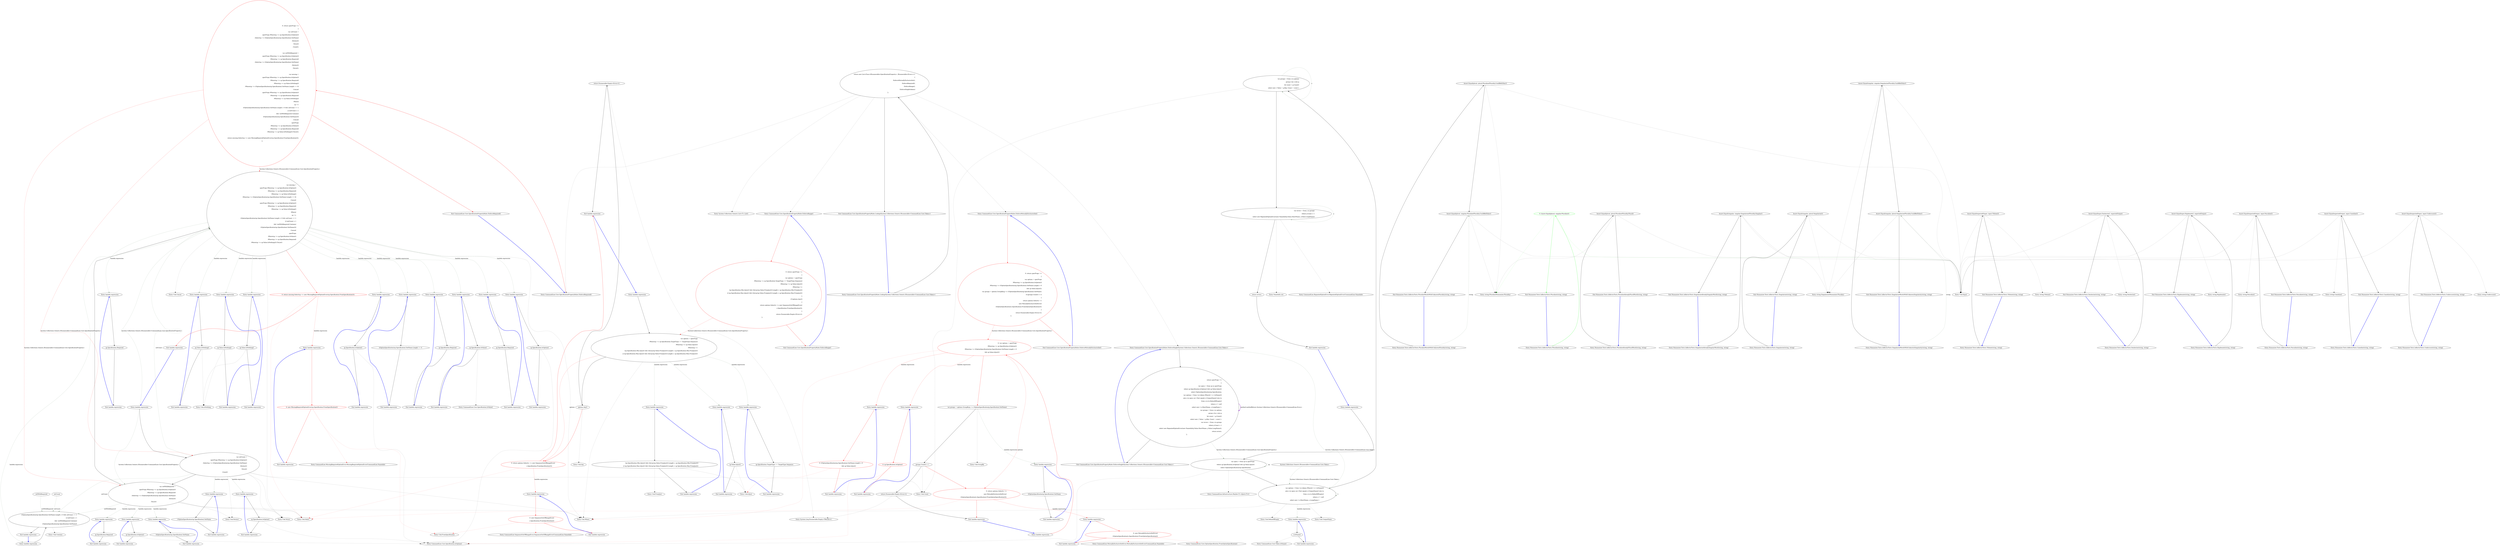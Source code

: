 digraph  {
n146 [label=setCount, span=""];
n147 [label=setWithRequired, span=""];
n148 [label="System.Collections.Generic.IEnumerable<CommandLine.Core.Token>", span=""];
n0 [cluster="CommandLine.Core.SpecificationPropertyRules.Lookup(System.Collections.Generic.IEnumerable<CommandLine.Core.Token>)", label="Entry CommandLine.Core.SpecificationPropertyRules.Lookup(System.Collections.Generic.IEnumerable<CommandLine.Core.Token>)", span="12-12"];
n1 [cluster="CommandLine.Core.SpecificationPropertyRules.Lookup(System.Collections.Generic.IEnumerable<CommandLine.Core.Token>)", label="return new List<Func<IEnumerable<SpecificationProperty>, IEnumerable<Error>>>\r\n                {\r\n                    EnforceMutuallyExclusiveSet(),\r\n                    EnforceRequired(),\r\n                    EnforceRange(),\r\n                    EnforceSingle(tokens)\r\n                };", span="15-21"];
n2 [cluster="CommandLine.Core.SpecificationPropertyRules.Lookup(System.Collections.Generic.IEnumerable<CommandLine.Core.Token>)", label="Exit CommandLine.Core.SpecificationPropertyRules.Lookup(System.Collections.Generic.IEnumerable<CommandLine.Core.Token>)", span="12-12"];
n3 [cluster="System.Collections.Generic.List<T>.List()", label="Entry System.Collections.Generic.List<T>.List()", span="0-0"];
n4 [cluster="CommandLine.Core.SpecificationPropertyRules.EnforceMutuallyExclusiveSet()", label="Entry CommandLine.Core.SpecificationPropertyRules.EnforceMutuallyExclusiveSet()", span="24-24"];
n5 [cluster="CommandLine.Core.SpecificationPropertyRules.EnforceRequired()", label="Entry CommandLine.Core.SpecificationPropertyRules.EnforceRequired()", span="43-43"];
n6 [cluster="CommandLine.Core.SpecificationPropertyRules.EnforceRange()", label="Entry CommandLine.Core.SpecificationPropertyRules.EnforceRange()", span="86-86"];
n7 [cluster="CommandLine.Core.SpecificationPropertyRules.EnforceSingle(System.Collections.Generic.IEnumerable<CommandLine.Core.Token>)", label="Entry CommandLine.Core.SpecificationPropertyRules.EnforceSingle(System.Collections.Generic.IEnumerable<CommandLine.Core.Token>)", span="106-106"];
n8 [cluster="CommandLine.Core.SpecificationPropertyRules.EnforceMutuallyExclusiveSet()", color=red, community=0, label="0: return specProps =>\r\n                {\r\n                    var options = specProps\r\n                            .Where(sp => sp.Specification.IsOption())\r\n                            .Where(sp => ((OptionSpecification)sp.Specification).SetName.Length > 0\r\n                                   && sp.Value.IsJust());\r\n                    var groups = options.GroupBy(g => ((OptionSpecification)g.Specification).SetName);\r\n                    if (groups.Count() > 1)\r\n                    {\r\n                        return options.Select(s =>\r\n                            new MutuallyExclusiveSetError(\r\n                                ((OptionSpecification)s.Specification).FromOptionSpecification()));\r\n                    }\r\n                    return Enumerable.Empty<Error>();\r\n                };", span="26-40"];
n9 [cluster="CommandLine.Core.SpecificationPropertyRules.EnforceMutuallyExclusiveSet()", label="Exit CommandLine.Core.SpecificationPropertyRules.EnforceMutuallyExclusiveSet()", span="24-24"];
n11 [cluster="lambda expression", color=red, community=0, label="0: var options = specProps\r\n                            .Where(sp => sp.Specification.IsOption())\r\n                            .Where(sp => ((OptionSpecification)sp.Specification).SetName.Length > 0\r\n                                   && sp.Value.IsJust())", span="28-31"];
n10 [cluster="lambda expression", label="Entry lambda expression", span="26-40"];
n12 [cluster="lambda expression", label="var groups = options.GroupBy(g => ((OptionSpecification)g.Specification).SetName)", span="32-32"];
n17 [cluster="Unk.Where", label="Entry Unk.Where", span=""];
n22 [cluster="lambda expression", label="Entry lambda expression", span="29-29"];
n26 [cluster="lambda expression", label="Entry lambda expression", span="30-31"];
n14 [cluster="lambda expression", color=red, community=1, label="0: return options.Select(s =>\r\n                            new MutuallyExclusiveSetError(\r\n                                ((OptionSpecification)s.Specification).FromOptionSpecification()));", span="35-37"];
n13 [cluster="lambda expression", label="groups.Count() > 1", span="33-33"];
n18 [cluster="Unk.GroupBy", label="Entry Unk.GroupBy", span=""];
n30 [cluster="lambda expression", label="Entry lambda expression", span="32-32"];
n15 [cluster="lambda expression", label="return Enumerable.Empty<Error>();", span="39-39"];
n19 [cluster="Unk.Count", label="Entry Unk.Count", span=""];
n16 [cluster="lambda expression", label="Exit lambda expression", span="26-40"];
n21 [cluster="System.Linq.Enumerable.Empty<TResult>()", label="Entry System.Linq.Enumerable.Empty<TResult>()", span="0-0"];
n20 [cluster="Unk.Select", label="Entry Unk.Select", span=""];
n33 [cluster="lambda expression", label="Entry lambda expression", span="35-37"];
n23 [cluster="lambda expression", color=red, community=0, label="0: sp.Specification.IsOption()", span="29-29"];
n24 [cluster="lambda expression", label="Exit lambda expression", span="29-29"];
n25 [cluster="CommandLine.Core.Specification.IsOption()", label="Entry CommandLine.Core.Specification.IsOption()", span="10-10"];
n27 [cluster="lambda expression", color=red, community=0, label="0: ((OptionSpecification)sp.Specification).SetName.Length > 0\r\n                                   && sp.Value.IsJust()", span="30-31"];
n28 [cluster="lambda expression", label="Exit lambda expression", span="30-31"];
n29 [cluster="Unk.IsJust", label="Entry Unk.IsJust", span=""];
n31 [cluster="lambda expression", label="((OptionSpecification)g.Specification).SetName", span="32-32"];
n32 [cluster="lambda expression", label="Exit lambda expression", span="32-32"];
n34 [cluster="lambda expression", color=red, community=1, label="0: new MutuallyExclusiveSetError(\r\n                                ((OptionSpecification)s.Specification).FromOptionSpecification())", span="36-37"];
n35 [cluster="lambda expression", label="Exit lambda expression", span="35-37"];
n36 [cluster="CommandLine.MutuallyExclusiveSetError.MutuallyExclusiveSetError(CommandLine.NameInfo)", label="Entry CommandLine.MutuallyExclusiveSetError.MutuallyExclusiveSetError(CommandLine.NameInfo)", span="302-302"];
n37 [cluster="CommandLine.Core.OptionSpecification.FromOptionSpecification()", label="Entry CommandLine.Core.OptionSpecification.FromOptionSpecification()", span="15-15"];
n38 [cluster="CommandLine.Core.SpecificationPropertyRules.EnforceRequired()", color=red, community=0, label="0: return specProps =>\r\n            {\r\n                var setCount =\r\n                    specProps.Where(sp => sp.Specification.IsOption())\r\n                        .Select(sp => ((OptionSpecification)sp.Specification).SetName)\r\n                        .Distinct()\r\n                        .ToList()\r\n                        .Count();\r\n\r\n                var setWithRequired =\r\n                    specProps.Where(sp => sp.Specification.IsOption())\r\n                        .Where(sp => sp.Specification.Required)\r\n                        .Select(sp => ((OptionSpecification)sp.Specification).SetName)\r\n                        .Distinct()\r\n                        .ToList();\r\n\r\n                var missing =\r\n                    specProps.Where(sp => sp.Specification.IsOption())\r\n                        .Where(sp => sp.Specification.Required)\r\n                        .Where(sp => sp.Value.IsNothing())\r\n                        .Where(sp => ((OptionSpecification)sp.Specification).SetName.Length == 0)\r\n                        .Concat(\r\n                            specProps.Where(sp => sp.Specification.IsOption())\r\n                                .Where(sp => sp.Specification.Required)\r\n                                .Where(sp => sp.Value.IsNothing())\r\n                                .Where(\r\n                                    sp =>\r\n                                        ((OptionSpecification)sp.Specification).SetName.Length > 0 && setCount == 1\r\n                                        || (setCount > 1\r\n                                            && !setWithRequired.Contains(\r\n                                                ((OptionSpecification)sp.Specification).SetName))))\r\n                        .Concat(\r\n                            specProps\r\n                                .Where(sp => sp.Specification.IsValue())\r\n                                .Where(sp => sp.Specification.Required)\r\n                                .Where(sp => sp.Value.IsNothing())).ToList();\r\n\r\n                return missing.Select(sp => new MissingRequiredOptionError(sp.Specification.FromSpecification()));\r\n            };", span="45-83"];
n39 [cluster="CommandLine.Core.SpecificationPropertyRules.EnforceRequired()", label="Exit CommandLine.Core.SpecificationPropertyRules.EnforceRequired()", span="43-43"];
n41 [cluster="lambda expression", label="var setCount =\r\n                    specProps.Where(sp => sp.Specification.IsOption())\r\n                        .Select(sp => ((OptionSpecification)sp.Specification).SetName)\r\n                        .Distinct()\r\n                        .ToList()\r\n                        .Count()", span="47-52"];
n42 [cluster="lambda expression", label="var setWithRequired =\r\n                    specProps.Where(sp => sp.Specification.IsOption())\r\n                        .Where(sp => sp.Specification.Required)\r\n                        .Select(sp => ((OptionSpecification)sp.Specification).SetName)\r\n                        .Distinct()\r\n                        .ToList()", span="54-59"];
n43 [cluster="lambda expression", label="var missing =\r\n                    specProps.Where(sp => sp.Specification.IsOption())\r\n                        .Where(sp => sp.Specification.Required)\r\n                        .Where(sp => sp.Value.IsNothing())\r\n                        .Where(sp => ((OptionSpecification)sp.Specification).SetName.Length == 0)\r\n                        .Concat(\r\n                            specProps.Where(sp => sp.Specification.IsOption())\r\n                                .Where(sp => sp.Specification.Required)\r\n                                .Where(sp => sp.Value.IsNothing())\r\n                                .Where(\r\n                                    sp =>\r\n                                        ((OptionSpecification)sp.Specification).SetName.Length > 0 && setCount == 1\r\n                                        || (setCount > 1\r\n                                            && !setWithRequired.Contains(\r\n                                                ((OptionSpecification)sp.Specification).SetName))))\r\n                        .Concat(\r\n                            specProps\r\n                                .Where(sp => sp.Specification.IsValue())\r\n                                .Where(sp => sp.Specification.Required)\r\n                                .Where(sp => sp.Value.IsNothing())).ToList()", span="61-80"];
n40 [cluster="lambda expression", label="Entry lambda expression", span="45-83"];
n46 [cluster="Unk.Distinct", label="Entry Unk.Distinct", span=""];
n47 [cluster="Unk.ToList", label="Entry Unk.ToList", span=""];
n49 [cluster="lambda expression", label="Entry lambda expression", span="48-48"];
n52 [cluster="lambda expression", label="Entry lambda expression", span="49-49"];
n87 [cluster="lambda expression", label="((OptionSpecification)sp.Specification).SetName.Length > 0 && setCount == 1\r\n                                        || (setCount > 1\r\n                                            && !setWithRequired.Contains(\r\n                                                ((OptionSpecification)sp.Specification).SetName))", span="72-75"];
n55 [cluster="lambda expression", label="Entry lambda expression", span="55-55"];
n58 [cluster="lambda expression", label="Entry lambda expression", span="56-56"];
n61 [cluster="lambda expression", label="Entry lambda expression", span="57-57"];
n44 [cluster="lambda expression", color=red, community=0, label="0: return missing.Select(sp => new MissingRequiredOptionError(sp.Specification.FromSpecification()));", span="82-82"];
n48 [cluster="Unk.Concat", label="Entry Unk.Concat", span=""];
n64 [cluster="lambda expression", label="Entry lambda expression", span="62-62"];
n67 [cluster="lambda expression", label="Entry lambda expression", span="63-63"];
n70 [cluster="lambda expression", label="Entry lambda expression", span="64-64"];
n74 [cluster="lambda expression", label="Entry lambda expression", span="65-65"];
n77 [cluster="lambda expression", label="Entry lambda expression", span="67-67"];
n80 [cluster="lambda expression", label="Entry lambda expression", span="68-68"];
n83 [cluster="lambda expression", label="Entry lambda expression", span="69-69"];
n86 [cluster="lambda expression", label="Entry lambda expression", span="71-75"];
n90 [cluster="lambda expression", label="Entry lambda expression", span="78-78"];
n94 [cluster="lambda expression", label="Entry lambda expression", span="79-79"];
n97 [cluster="lambda expression", label="Entry lambda expression", span="80-80"];
n45 [cluster="lambda expression", label="Exit lambda expression", span="45-83"];
n100 [cluster="lambda expression", label="Entry lambda expression", span="82-82"];
n50 [cluster="lambda expression", label="sp.Specification.IsOption()", span="48-48"];
n51 [cluster="lambda expression", label="Exit lambda expression", span="48-48"];
n53 [cluster="lambda expression", label="((OptionSpecification)sp.Specification).SetName", span="49-49"];
n54 [cluster="lambda expression", label="Exit lambda expression", span="49-49"];
n56 [cluster="lambda expression", label="sp.Specification.IsOption()", span="55-55"];
n57 [cluster="lambda expression", label="Exit lambda expression", span="55-55"];
n59 [cluster="lambda expression", label="sp.Specification.Required", span="56-56"];
n60 [cluster="lambda expression", label="Exit lambda expression", span="56-56"];
n62 [cluster="lambda expression", label="((OptionSpecification)sp.Specification).SetName", span="57-57"];
n63 [cluster="lambda expression", label="Exit lambda expression", span="57-57"];
n65 [cluster="lambda expression", label="sp.Specification.IsOption()", span="62-62"];
n66 [cluster="lambda expression", label="Exit lambda expression", span="62-62"];
n68 [cluster="lambda expression", label="sp.Specification.Required", span="63-63"];
n69 [cluster="lambda expression", label="Exit lambda expression", span="63-63"];
n71 [cluster="lambda expression", label="sp.Value.IsNothing()", span="64-64"];
n72 [cluster="lambda expression", label="Exit lambda expression", span="64-64"];
n73 [cluster="Unk.IsNothing", label="Entry Unk.IsNothing", span=""];
n75 [cluster="lambda expression", label="((OptionSpecification)sp.Specification).SetName.Length == 0", span="65-65"];
n76 [cluster="lambda expression", label="Exit lambda expression", span="65-65"];
n78 [cluster="lambda expression", label="sp.Specification.IsOption()", span="67-67"];
n79 [cluster="lambda expression", label="Exit lambda expression", span="67-67"];
n81 [cluster="lambda expression", label="sp.Specification.Required", span="68-68"];
n82 [cluster="lambda expression", label="Exit lambda expression", span="68-68"];
n84 [cluster="lambda expression", label="sp.Value.IsNothing()", span="69-69"];
n85 [cluster="lambda expression", label="Exit lambda expression", span="69-69"];
n88 [cluster="lambda expression", label="Exit lambda expression", span="71-75"];
n89 [cluster="Unk.Contains", label="Entry Unk.Contains", span=""];
n91 [cluster="lambda expression", label="sp.Specification.IsValue()", span="78-78"];
n92 [cluster="lambda expression", label="Exit lambda expression", span="78-78"];
n93 [cluster="CommandLine.Core.Specification.IsValue()", label="Entry CommandLine.Core.Specification.IsValue()", span="15-15"];
n95 [cluster="lambda expression", label="sp.Specification.Required", span="79-79"];
n96 [cluster="lambda expression", label="Exit lambda expression", span="79-79"];
n98 [cluster="lambda expression", label="sp.Value.IsNothing()", span="80-80"];
n99 [cluster="lambda expression", label="Exit lambda expression", span="80-80"];
n101 [cluster="lambda expression", color=red, community=0, label="0: new MissingRequiredOptionError(sp.Specification.FromSpecification())", span="82-82"];
n102 [cluster="lambda expression", label="Exit lambda expression", span="82-82"];
n103 [cluster="CommandLine.MissingRequiredOptionError.MissingRequiredOptionError(CommandLine.NameInfo)", label="Entry CommandLine.MissingRequiredOptionError.MissingRequiredOptionError(CommandLine.NameInfo)", span="291-291"];
n104 [cluster="Unk.FromSpecification", label="Entry Unk.FromSpecification", span=""];
n105 [cluster="CommandLine.Core.SpecificationPropertyRules.EnforceRange()", color=red, community=0, label="0: return specProps =>\r\n                {\r\n                    var options = specProps\r\n                        .Where(sp => sp.Specification.TargetType == TargetType.Sequence)\r\n                        .Where(sp => sp.Value.IsJust())\r\n                        .Where(sp =>\r\n                            (sp.Specification.Min.IsJust() && ((Array)sp.Value.FromJust()).Length < sp.Specification.Min.FromJust())\r\n                            || (sp.Specification.Max.IsJust() && ((Array)sp.Value.FromJust()).Length > sp.Specification.Max.FromJust())\r\n                        );\r\n                    if (options.Any())\r\n                    {\r\n                        return options.Select(s => new SequenceOutOfRangeError(\r\n                            s.Specification.FromSpecification()));\r\n                    }\r\n                    return Enumerable.Empty<Error>();\r\n                };", span="88-103"];
n106 [cluster="CommandLine.Core.SpecificationPropertyRules.EnforceRange()", label="Exit CommandLine.Core.SpecificationPropertyRules.EnforceRange()", span="86-86"];
n108 [cluster="lambda expression", label="var options = specProps\r\n                        .Where(sp => sp.Specification.TargetType == TargetType.Sequence)\r\n                        .Where(sp => sp.Value.IsJust())\r\n                        .Where(sp =>\r\n                            (sp.Specification.Min.IsJust() && ((Array)sp.Value.FromJust()).Length < sp.Specification.Min.FromJust())\r\n                            || (sp.Specification.Max.IsJust() && ((Array)sp.Value.FromJust()).Length > sp.Specification.Max.FromJust())\r\n                        )", span="90-96"];
n107 [cluster="lambda expression", label="Entry lambda expression", span="88-103"];
n109 [cluster="lambda expression", label="options.Any()", span="97-97"];
n114 [cluster="lambda expression", label="Entry lambda expression", span="91-91"];
n117 [cluster="lambda expression", label="Entry lambda expression", span="92-92"];
n120 [cluster="lambda expression", label="Entry lambda expression", span="93-95"];
n110 [cluster="lambda expression", color=red, community=2, label="0: return options.Select(s => new SequenceOutOfRangeError(\r\n                            s.Specification.FromSpecification()));", span="99-100"];
n111 [cluster="lambda expression", label="return Enumerable.Empty<Error>();", span="102-102"];
n113 [cluster="Unk.Any", label="Entry Unk.Any", span=""];
n112 [cluster="lambda expression", label="Exit lambda expression", span="88-103"];
n124 [cluster="lambda expression", label="Entry lambda expression", span="99-100"];
n115 [cluster="lambda expression", label="sp.Specification.TargetType == TargetType.Sequence", span="91-91"];
n116 [cluster="lambda expression", label="Exit lambda expression", span="91-91"];
n118 [cluster="lambda expression", label="sp.Value.IsJust()", span="92-92"];
n119 [cluster="lambda expression", label="Exit lambda expression", span="92-92"];
n121 [cluster="lambda expression", label="(sp.Specification.Min.IsJust() && ((Array)sp.Value.FromJust()).Length < sp.Specification.Min.FromJust())\r\n                            || (sp.Specification.Max.IsJust() && ((Array)sp.Value.FromJust()).Length > sp.Specification.Max.FromJust())", span="94-95"];
n122 [cluster="lambda expression", label="Exit lambda expression", span="93-95"];
n123 [cluster="Unk.FromJust", label="Entry Unk.FromJust", span=""];
n125 [cluster="lambda expression", color=red, community=2, label="0: new SequenceOutOfRangeError(\r\n                            s.Specification.FromSpecification())", span="99-100"];
n126 [cluster="lambda expression", label="Exit lambda expression", span="99-100"];
n127 [cluster="CommandLine.SequenceOutOfRangeError.SequenceOutOfRangeError(CommandLine.NameInfo)", label="Entry CommandLine.SequenceOutOfRangeError.SequenceOutOfRangeError(CommandLine.NameInfo)", span="324-324"];
n128 [cluster="CommandLine.Core.SpecificationPropertyRules.EnforceSingle(System.Collections.Generic.IEnumerable<CommandLine.Core.Token>)", label="return specProps =>\r\n                {\r\n                    var specs = from sp in specProps\r\n                                where sp.Specification.IsOption() && sp.Value.IsJust()\r\n                                select (OptionSpecification)sp.Specification;\r\n                    var options = from t in tokens.Where(t => t.IsName())\r\n                                  join o in specs on t.Text equals o.UniqueName() into to\r\n                                  from o in to.DefaultIfEmpty()\r\n                                  where o != null\r\n                                  select new { o.ShortName, o.LongName };\r\n                    var groups = from x in options\r\n                                 group x by x into g\r\n                                 let count = g.Count()\r\n                                 select new { Value = g.Key, Count = count };\r\n                    var errors = from y in groups\r\n                                 where y.Count > 1\r\n                                 select new RepeatedOptionError(new NameInfo(y.Value.ShortName, y.Value.LongName));\r\n                    return errors;\r\n                };", span="108-126"];
n132 [cluster="lambda expression", label="var options = from t in tokens.Where(t => t.IsName())\r\n                                  join o in specs on t.Text equals o.UniqueName() into to\r\n                                  from o in to.DefaultIfEmpty()\r\n                                  where o != null\r\n                                  select new { o.ShortName, o.LongName }", span="113-117"];
n129 [cluster="CommandLine.Core.SpecificationPropertyRules.EnforceSingle(System.Collections.Generic.IEnumerable<CommandLine.Core.Token>)", label="Exit CommandLine.Core.SpecificationPropertyRules.EnforceSingle(System.Collections.Generic.IEnumerable<CommandLine.Core.Token>)", span="106-106"];
n131 [cluster="lambda expression", label="var specs = from sp in specProps\r\n                                where sp.Specification.IsOption() && sp.Value.IsJust()\r\n                                select (OptionSpecification)sp.Specification", span="110-112"];
n130 [cluster="lambda expression", label="Entry lambda expression", span="108-126"];
n137 [cluster="CommandLine.Infrastructure.Maybe<T>.IsJust<T>()", label="Entry CommandLine.Infrastructure.Maybe<T>.IsJust<T>()", span="149-149"];
n133 [cluster="lambda expression", label="var groups = from x in options\r\n                                 group x by x into g\r\n                                 let count = g.Count()\r\n                                 select new { Value = g.Key, Count = count }", span="118-121"];
n138 [cluster="Unk.UniqueName", label="Entry Unk.UniqueName", span=""];
n139 [cluster="Unk.DefaultIfEmpty", label="Entry Unk.DefaultIfEmpty", span=""];
n142 [cluster="lambda expression", label="Entry lambda expression", span="113-113"];
n134 [cluster="lambda expression", label="var errors = from y in groups\r\n                                 where y.Count > 1\r\n                                 select new RepeatedOptionError(new NameInfo(y.Value.ShortName, y.Value.LongName))", span="122-124"];
n135 [cluster="lambda expression", label="return errors;", span="125-125"];
n140 [cluster="CommandLine.RepeatedOptionError.RepeatedOptionError(CommandLine.NameInfo)", label="Entry CommandLine.RepeatedOptionError.RepeatedOptionError(CommandLine.NameInfo)", span="335-335"];
n141 [cluster="NameInfo.cstr", label="Entry NameInfo.cstr", span=""];
n136 [cluster="lambda expression", label="Exit lambda expression", span="108-126"];
n143 [cluster="lambda expression", label="t.IsName()", span="113-113"];
n144 [cluster="lambda expression", label="Exit lambda expression", span="113-113"];
n145 [cluster="CommandLine.Core.Token.IsName()", label="Entry CommandLine.Core.Token.IsName()", span="68-68"];
d1 [cluster="Humanizer.Tests.InflectorTests.Pluralize(string, string)", color=green, community=0, label="0: Assert.Equal(plural, singular.Pluralize())", span="38-38"];
d0 [cluster="Humanizer.Tests.InflectorTests.Pluralize(string, string)", label="Entry Humanizer.Tests.InflectorTests.Pluralize(string, string)", span="36-36"];
d2 [cluster="Humanizer.Tests.InflectorTests.Pluralize(string, string)", label="Exit Humanizer.Tests.InflectorTests.Pluralize(string, string)", span="36-36"];
d3 [cluster="string.Pluralize(Humanizer.Plurality)", label="Entry string.Pluralize(Humanizer.Plurality)", span="170-170"];
d4 [cluster="Unk.Equal", label="Entry Unk.Equal", span=""];
d6 [cluster="Humanizer.Tests.InflectorTests.PluralizeAlreadyPluralWord(string, string)", label="Assert.Equal(plural, plural.Pluralize(Plurality.Plural))", span="45-45"];
d9 [cluster="Humanizer.Tests.InflectorTests.PluralizeWordsWithUnknownPlurality(string, string)", label="Assert.Equal(plural, plural.Pluralize(Plurality.CouldBeEither))", span="52-52"];
d10 [cluster="Humanizer.Tests.InflectorTests.PluralizeWordsWithUnknownPlurality(string, string)", label="Assert.Equal(plural, singular.Pluralize(Plurality.CouldBeEither))", span="53-53"];
d13 [cluster="Humanizer.Tests.InflectorTests.Singularize(string, string)", label="Assert.Equal(singular, plural.Singularize())", span="60-60"];
d17 [cluster="Humanizer.Tests.InflectorTests.SingularizeAlreadySingularWord(string, string)", label="Assert.Equal(singular, singular.Singularize(Plurality.Singular))", span="67-67"];
d20 [cluster="Humanizer.Tests.InflectorTests.SingularizeWordsWithUnknownSingularity(string, string)", label="Assert.Equal(singular, singular.Singularize(Plurality.CouldBeEither))", span="74-74"];
d21 [cluster="Humanizer.Tests.InflectorTests.SingularizeWordsWithUnknownSingularity(string, string)", label="Assert.Equal(singular, plural.Singularize(Plurality.CouldBeEither))", span="75-75"];
d24 [cluster="Humanizer.Tests.InflectorTests.Titleize(string, string)", label="Assert.Equal(expectedOuput, input.Titleize())", span="88-88"];
d28 [cluster="Humanizer.Tests.InflectorTests.Dasherize(string, string)", label="Assert.Equal(input.Dasherize(), expectedOutput)", span="98-98"];
d32 [cluster="Humanizer.Tests.InflectorTests.Hyphenate(string, string)", label="Assert.Equal(input.Hyphenate(), expectedOutput)", span="108-108"];
d36 [cluster="Humanizer.Tests.InflectorTests.Pascalize(string, string)", label="Assert.Equal(expectedOutput, input.Pascalize())", span="121-121"];
d40 [cluster="Humanizer.Tests.InflectorTests.Camelize(string, string)", label="Assert.Equal(expectedOutput, input.Camelize())", span="135-135"];
d44 [cluster="Humanizer.Tests.InflectorTests.Underscore(string, string)", label="Assert.Equal(expectedOuput, input.Underscore())", span="148-148"];
d5 [cluster="Humanizer.Tests.InflectorTests.PluralizeAlreadyPluralWord(string, string)", label="Entry Humanizer.Tests.InflectorTests.PluralizeAlreadyPluralWord(string, string)", span="43-43"];
d7 [cluster="Humanizer.Tests.InflectorTests.PluralizeAlreadyPluralWord(string, string)", label="Exit Humanizer.Tests.InflectorTests.PluralizeAlreadyPluralWord(string, string)", span="43-43"];
d8 [cluster="Humanizer.Tests.InflectorTests.PluralizeWordsWithUnknownPlurality(string, string)", label="Entry Humanizer.Tests.InflectorTests.PluralizeWordsWithUnknownPlurality(string, string)", span="50-50"];
d11 [cluster="Humanizer.Tests.InflectorTests.PluralizeWordsWithUnknownPlurality(string, string)", label="Exit Humanizer.Tests.InflectorTests.PluralizeWordsWithUnknownPlurality(string, string)", span="50-50"];
d12 [cluster="Humanizer.Tests.InflectorTests.Singularize(string, string)", label="Entry Humanizer.Tests.InflectorTests.Singularize(string, string)", span="58-58"];
d14 [cluster="Humanizer.Tests.InflectorTests.Singularize(string, string)", label="Exit Humanizer.Tests.InflectorTests.Singularize(string, string)", span="58-58"];
d15 [cluster="string.Singularize(Humanizer.Plurality)", label="Entry string.Singularize(Humanizer.Plurality)", span="194-194"];
d16 [cluster="Humanizer.Tests.InflectorTests.SingularizeAlreadySingularWord(string, string)", label="Entry Humanizer.Tests.InflectorTests.SingularizeAlreadySingularWord(string, string)", span="65-65"];
d18 [cluster="Humanizer.Tests.InflectorTests.SingularizeAlreadySingularWord(string, string)", label="Exit Humanizer.Tests.InflectorTests.SingularizeAlreadySingularWord(string, string)", span="65-65"];
d19 [cluster="Humanizer.Tests.InflectorTests.SingularizeWordsWithUnknownSingularity(string, string)", label="Entry Humanizer.Tests.InflectorTests.SingularizeWordsWithUnknownSingularity(string, string)", span="72-72"];
d22 [cluster="Humanizer.Tests.InflectorTests.SingularizeWordsWithUnknownSingularity(string, string)", label="Exit Humanizer.Tests.InflectorTests.SingularizeWordsWithUnknownSingularity(string, string)", span="72-72"];
d23 [cluster="Humanizer.Tests.InflectorTests.Titleize(string, string)", label="Entry Humanizer.Tests.InflectorTests.Titleize(string, string)", span="86-86"];
d25 [cluster="Humanizer.Tests.InflectorTests.Titleize(string, string)", label="Exit Humanizer.Tests.InflectorTests.Titleize(string, string)", span="86-86"];
d26 [cluster="string.Titleize()", label="Entry string.Titleize()", span="239-239"];
d27 [cluster="Humanizer.Tests.InflectorTests.Dasherize(string, string)", label="Entry Humanizer.Tests.InflectorTests.Dasherize(string, string)", span="96-96"];
d29 [cluster="Humanizer.Tests.InflectorTests.Dasherize(string, string)", label="Exit Humanizer.Tests.InflectorTests.Dasherize(string, string)", span="96-96"];
d30 [cluster="string.Dasherize()", label="Entry string.Dasherize()", span="282-282"];
d31 [cluster="Humanizer.Tests.InflectorTests.Hyphenate(string, string)", label="Entry Humanizer.Tests.InflectorTests.Hyphenate(string, string)", span="106-106"];
d33 [cluster="Humanizer.Tests.InflectorTests.Hyphenate(string, string)", label="Exit Humanizer.Tests.InflectorTests.Hyphenate(string, string)", span="106-106"];
d34 [cluster="string.Hyphenate()", label="Entry string.Hyphenate()", span="292-292"];
d35 [cluster="Humanizer.Tests.InflectorTests.Pascalize(string, string)", label="Entry Humanizer.Tests.InflectorTests.Pascalize(string, string)", span="119-119"];
d37 [cluster="Humanizer.Tests.InflectorTests.Pascalize(string, string)", label="Exit Humanizer.Tests.InflectorTests.Pascalize(string, string)", span="119-119"];
d38 [cluster="string.Pascalize()", label="Entry string.Pascalize()", span="249-249"];
d39 [cluster="Humanizer.Tests.InflectorTests.Camelize(string, string)", label="Entry Humanizer.Tests.InflectorTests.Camelize(string, string)", span="133-133"];
d41 [cluster="Humanizer.Tests.InflectorTests.Camelize(string, string)", label="Exit Humanizer.Tests.InflectorTests.Camelize(string, string)", span="133-133"];
d42 [cluster="string.Camelize()", label="Entry string.Camelize()", span="259-259"];
d43 [cluster="Humanizer.Tests.InflectorTests.Underscore(string, string)", label="Entry Humanizer.Tests.InflectorTests.Underscore(string, string)", span="146-146"];
d45 [cluster="Humanizer.Tests.InflectorTests.Underscore(string, string)", label="Exit Humanizer.Tests.InflectorTests.Underscore(string, string)", span="146-146"];
d46 [cluster="string.Underscore()", label="Entry string.Underscore()", span="270-270"];
n146 -> n87  [color=darkseagreen4, key=1, label=setCount, style=dashed];
n147 -> n87  [color=darkseagreen4, key=1, label=setWithRequired, style=dashed];
n148 -> n132  [color=darkseagreen4, key=1, label="System.Collections.Generic.IEnumerable<CommandLine.Core.Token>", style=dashed];
n0 -> n1  [key=0, style=solid];
n1 -> n2  [key=0, style=solid];
n1 -> n3  [key=2, style=dotted];
n1 -> n4  [key=2, style=dotted];
n1 -> n5  [key=2, style=dotted];
n1 -> n6  [key=2, style=dotted];
n1 -> n7  [key=2, style=dotted];
n2 -> n0  [color=blue, key=0, style=bold];
n4 -> n8  [color=red, key=0, style=solid];
n5 -> n38  [color=red, key=0, style=solid];
n6 -> n105  [color=red, key=0, style=solid];
n7 -> n128  [key=0, style=solid];
n7 -> n132  [color=darkseagreen4, key=1, label="System.Collections.Generic.IEnumerable<CommandLine.Core.Token>", style=dashed];
n8 -> n9  [color=red, key=0, style=solid];
n8 -> n11  [color=red, key=1, label="System.Collections.Generic.IEnumerable<CommandLine.Core.SpecificationProperty>", style=dashed];
n9 -> n4  [color=blue, key=0, style=bold];
n11 -> n12  [color=red, key=0, style=solid];
n11 -> n17  [color=red, key=2, style=dotted];
n11 -> n22  [color=red, key=1, label="lambda expression", style=dashed];
n11 -> n26  [color=red, key=1, label="lambda expression", style=dashed];
n11 -> n14  [color=red, key=1, label=options, style=dashed];
n10 -> n11  [color=red, key=0, style=solid];
n12 -> n13  [key=0, style=solid];
n12 -> n18  [key=2, style=dotted];
n12 -> n30  [color=darkseagreen4, key=1, label="lambda expression", style=dashed];
n22 -> n23  [color=red, key=0, style=solid];
n26 -> n27  [color=red, key=0, style=solid];
n14 -> n16  [color=red, key=0, style=solid];
n14 -> n20  [color=red, key=2, style=dotted];
n14 -> n33  [color=red, key=1, label="lambda expression", style=dashed];
n13 -> n14  [color=red, key=0, style=solid];
n13 -> n15  [key=0, style=solid];
n13 -> n19  [key=2, style=dotted];
n30 -> n31  [key=0, style=solid];
n15 -> n16  [key=0, style=solid];
n15 -> n21  [key=2, style=dotted];
n16 -> n10  [color=blue, key=0, style=bold];
n33 -> n34  [color=red, key=0, style=solid];
n23 -> n24  [color=red, key=0, style=solid];
n23 -> n25  [color=red, key=2, style=dotted];
n24 -> n22  [color=blue, key=0, style=bold];
n27 -> n28  [color=red, key=0, style=solid];
n27 -> n29  [color=red, key=2, style=dotted];
n28 -> n26  [color=blue, key=0, style=bold];
n31 -> n32  [key=0, style=solid];
n32 -> n30  [color=blue, key=0, style=bold];
n34 -> n35  [color=red, key=0, style=solid];
n34 -> n36  [color=red, key=2, style=dotted];
n34 -> n37  [color=red, key=2, style=dotted];
n35 -> n33  [color=blue, key=0, style=bold];
n38 -> n39  [color=red, key=0, style=solid];
n38 -> n41  [color=red, key=1, label="System.Collections.Generic.IEnumerable<CommandLine.Core.SpecificationProperty>", style=dashed];
n38 -> n42  [color=red, key=1, label="System.Collections.Generic.IEnumerable<CommandLine.Core.SpecificationProperty>", style=dashed];
n38 -> n43  [color=red, key=1, label="System.Collections.Generic.IEnumerable<CommandLine.Core.SpecificationProperty>", style=dashed];
n39 -> n5  [color=blue, key=0, style=bold];
n41 -> n42  [key=0, style=solid];
n41 -> n17  [key=2, style=dotted];
n41 -> n20  [key=2, style=dotted];
n41 -> n46  [key=2, style=dotted];
n41 -> n47  [key=2, style=dotted];
n41 -> n19  [key=2, style=dotted];
n41 -> n49  [color=darkseagreen4, key=1, label="lambda expression", style=dashed];
n41 -> n52  [color=darkseagreen4, key=1, label="lambda expression", style=dashed];
n41 -> n43  [color=darkseagreen4, key=1, label=setCount, style=dashed];
n41 -> n87  [color=darkseagreen4, key=1, label=setCount, style=dashed];
n42 -> n43  [key=0, style=solid];
n42 -> n17  [key=2, style=dotted];
n42 -> n20  [key=2, style=dotted];
n42 -> n46  [key=2, style=dotted];
n42 -> n47  [key=2, style=dotted];
n42 -> n55  [color=darkseagreen4, key=1, label="lambda expression", style=dashed];
n42 -> n58  [color=darkseagreen4, key=1, label="lambda expression", style=dashed];
n42 -> n61  [color=darkseagreen4, key=1, label="lambda expression", style=dashed];
n42 -> n87  [color=darkseagreen4, key=1, label=setWithRequired, style=dashed];
n43 -> n44  [color=red, key=0, style=solid];
n43 -> n17  [key=2, style=dotted];
n43 -> n48  [key=2, style=dotted];
n43 -> n47  [key=2, style=dotted];
n43 -> n64  [color=darkseagreen4, key=1, label="lambda expression", style=dashed];
n43 -> n67  [color=darkseagreen4, key=1, label="lambda expression", style=dashed];
n43 -> n70  [color=darkseagreen4, key=1, label="lambda expression", style=dashed];
n43 -> n74  [color=darkseagreen4, key=1, label="lambda expression", style=dashed];
n43 -> n77  [color=darkseagreen4, key=1, label="lambda expression", style=dashed];
n43 -> n80  [color=darkseagreen4, key=1, label="lambda expression", style=dashed];
n43 -> n83  [color=darkseagreen4, key=1, label="lambda expression", style=dashed];
n43 -> n86  [color=darkseagreen4, key=1, label="lambda expression", style=dashed];
n43 -> n90  [color=darkseagreen4, key=1, label="lambda expression", style=dashed];
n43 -> n94  [color=darkseagreen4, key=1, label="lambda expression", style=dashed];
n43 -> n97  [color=darkseagreen4, key=1, label="lambda expression", style=dashed];
n40 -> n41  [key=0, style=solid];
n40 -> n42  [color=darkseagreen4, key=1, label="System.Collections.Generic.IEnumerable<CommandLine.Core.SpecificationProperty>", style=dashed];
n40 -> n43  [color=darkseagreen4, key=1, label="System.Collections.Generic.IEnumerable<CommandLine.Core.SpecificationProperty>", style=dashed];
n49 -> n50  [key=0, style=solid];
n52 -> n53  [key=0, style=solid];
n87 -> n88  [key=0, style=solid];
n87 -> n89  [key=2, style=dotted];
n55 -> n56  [key=0, style=solid];
n58 -> n59  [key=0, style=solid];
n61 -> n62  [key=0, style=solid];
n44 -> n45  [color=red, key=0, style=solid];
n44 -> n20  [color=red, key=2, style=dotted];
n44 -> n100  [color=red, key=1, label="lambda expression", style=dashed];
n64 -> n65  [key=0, style=solid];
n67 -> n68  [key=0, style=solid];
n70 -> n71  [key=0, style=solid];
n74 -> n75  [key=0, style=solid];
n77 -> n78  [key=0, style=solid];
n80 -> n81  [key=0, style=solid];
n83 -> n84  [key=0, style=solid];
n86 -> n87  [key=0, style=solid];
n90 -> n91  [key=0, style=solid];
n94 -> n95  [key=0, style=solid];
n97 -> n98  [key=0, style=solid];
n45 -> n40  [color=blue, key=0, style=bold];
n100 -> n101  [color=red, key=0, style=solid];
n50 -> n51  [key=0, style=solid];
n50 -> n25  [key=2, style=dotted];
n51 -> n49  [color=blue, key=0, style=bold];
n53 -> n54  [key=0, style=solid];
n54 -> n52  [color=blue, key=0, style=bold];
n56 -> n57  [key=0, style=solid];
n56 -> n25  [key=2, style=dotted];
n57 -> n55  [color=blue, key=0, style=bold];
n59 -> n60  [key=0, style=solid];
n60 -> n58  [color=blue, key=0, style=bold];
n62 -> n63  [key=0, style=solid];
n63 -> n61  [color=blue, key=0, style=bold];
n65 -> n66  [key=0, style=solid];
n65 -> n25  [key=2, style=dotted];
n66 -> n64  [color=blue, key=0, style=bold];
n68 -> n69  [key=0, style=solid];
n69 -> n67  [color=blue, key=0, style=bold];
n71 -> n72  [key=0, style=solid];
n71 -> n73  [key=2, style=dotted];
n72 -> n70  [color=blue, key=0, style=bold];
n75 -> n76  [key=0, style=solid];
n76 -> n74  [color=blue, key=0, style=bold];
n78 -> n79  [key=0, style=solid];
n78 -> n25  [key=2, style=dotted];
n79 -> n77  [color=blue, key=0, style=bold];
n81 -> n82  [key=0, style=solid];
n82 -> n80  [color=blue, key=0, style=bold];
n84 -> n85  [key=0, style=solid];
n84 -> n73  [key=2, style=dotted];
n85 -> n83  [color=blue, key=0, style=bold];
n88 -> n86  [color=blue, key=0, style=bold];
n91 -> n92  [key=0, style=solid];
n91 -> n93  [key=2, style=dotted];
n92 -> n90  [color=blue, key=0, style=bold];
n95 -> n96  [key=0, style=solid];
n96 -> n94  [color=blue, key=0, style=bold];
n98 -> n99  [key=0, style=solid];
n98 -> n73  [key=2, style=dotted];
n99 -> n97  [color=blue, key=0, style=bold];
n101 -> n102  [color=red, key=0, style=solid];
n101 -> n103  [color=red, key=2, style=dotted];
n101 -> n104  [color=red, key=2, style=dotted];
n102 -> n100  [color=blue, key=0, style=bold];
n105 -> n106  [color=red, key=0, style=solid];
n105 -> n108  [color=red, key=1, label="System.Collections.Generic.IEnumerable<CommandLine.Core.SpecificationProperty>", style=dashed];
n106 -> n6  [color=blue, key=0, style=bold];
n108 -> n109  [key=0, style=solid];
n108 -> n17  [key=2, style=dotted];
n108 -> n114  [color=darkseagreen4, key=1, label="lambda expression", style=dashed];
n108 -> n117  [color=darkseagreen4, key=1, label="lambda expression", style=dashed];
n108 -> n120  [color=darkseagreen4, key=1, label="lambda expression", style=dashed];
n108 -> n110  [color=red, key=1, label=options, style=dashed];
n107 -> n108  [key=0, style=solid];
n109 -> n110  [color=red, key=0, style=solid];
n109 -> n111  [key=0, style=solid];
n109 -> n113  [key=2, style=dotted];
n114 -> n115  [key=0, style=solid];
n117 -> n118  [key=0, style=solid];
n120 -> n121  [key=0, style=solid];
n110 -> n112  [color=red, key=0, style=solid];
n110 -> n20  [color=red, key=2, style=dotted];
n110 -> n124  [color=red, key=1, label="lambda expression", style=dashed];
n111 -> n112  [key=0, style=solid];
n111 -> n21  [key=2, style=dotted];
n112 -> n107  [color=blue, key=0, style=bold];
n124 -> n125  [color=red, key=0, style=solid];
n115 -> n116  [key=0, style=solid];
n116 -> n114  [color=blue, key=0, style=bold];
n118 -> n119  [key=0, style=solid];
n118 -> n29  [key=2, style=dotted];
n119 -> n117  [color=blue, key=0, style=bold];
n121 -> n122  [key=0, style=solid];
n121 -> n29  [key=2, style=dotted];
n121 -> n123  [key=2, style=dotted];
n122 -> n120  [color=blue, key=0, style=bold];
n125 -> n126  [color=red, key=0, style=solid];
n125 -> n127  [color=red, key=2, style=dotted];
n125 -> n104  [color=red, key=2, style=dotted];
n126 -> n124  [color=blue, key=0, style=bold];
n128 -> n129  [key=0, style=solid];
n128 -> n131  [color=darkseagreen4, key=1, label="System.Collections.Generic.IEnumerable<CommandLine.Core.SpecificationProperty>", style=dashed];
n128 -> n128  [color=darkorchid, key=3, label="method methodReturn System.Collections.Generic.IEnumerable<CommandLine.Error> ", style=bold];
n132 -> n133  [key=0, style=solid];
n132 -> n17  [key=2, style=dotted];
n132 -> n138  [key=2, style=dotted];
n132 -> n139  [key=2, style=dotted];
n132 -> n142  [color=darkseagreen4, key=1, label="lambda expression", style=dashed];
n132 -> n132  [color=darkseagreen4, key=1, label=t, style=dashed];
n129 -> n7  [color=blue, key=0, style=bold];
n131 -> n132  [key=0, style=solid];
n131 -> n25  [key=2, style=dotted];
n131 -> n137  [key=2, style=dotted];
n131 -> n131  [color=darkseagreen4, key=1, label=sp, style=dashed];
n130 -> n131  [key=0, style=solid];
n133 -> n134  [key=0, style=solid];
n133 -> n19  [key=2, style=dotted];
n133 -> n133  [color=darkseagreen4, key=1, label=x, style=dashed];
n142 -> n143  [key=0, style=solid];
n134 -> n135  [key=0, style=solid];
n134 -> n140  [key=2, style=dotted];
n134 -> n141  [key=2, style=dotted];
n134 -> n134  [color=darkseagreen4, key=1, label=y, style=dashed];
n135 -> n136  [key=0, style=solid];
n136 -> n130  [color=blue, key=0, style=bold];
n143 -> n144  [key=0, style=solid];
n143 -> n145  [key=2, style=dotted];
n144 -> n142  [color=blue, key=0, style=bold];
d1 -> d2  [color=green, key=0, style=solid];
d1 -> d3  [color=green, key=2, style=dotted];
d1 -> d4  [color=green, key=2, style=dotted];
d0 -> d1  [color=green, key=0, style=solid];
d2 -> d0  [color=blue, key=0, style=bold];
d6 -> d3  [key=2, style=dotted];
d6 -> d4  [key=2, style=dotted];
d6 -> d7  [key=0, style=solid];
d9 -> d3  [key=2, style=dotted];
d9 -> d4  [key=2, style=dotted];
d9 -> d10  [key=0, style=solid];
d10 -> d3  [key=2, style=dotted];
d10 -> d4  [key=2, style=dotted];
d10 -> d11  [key=0, style=solid];
d13 -> d4  [key=2, style=dotted];
d13 -> d14  [key=0, style=solid];
d13 -> d15  [key=2, style=dotted];
d17 -> d4  [key=2, style=dotted];
d17 -> d18  [key=0, style=solid];
d17 -> d15  [key=2, style=dotted];
d20 -> d4  [key=2, style=dotted];
d20 -> d21  [key=0, style=solid];
d20 -> d15  [key=2, style=dotted];
d21 -> d4  [key=2, style=dotted];
d21 -> d22  [key=0, style=solid];
d21 -> d15  [key=2, style=dotted];
d24 -> d4  [key=2, style=dotted];
d24 -> d25  [key=0, style=solid];
d24 -> d26  [key=2, style=dotted];
d28 -> d4  [key=2, style=dotted];
d28 -> d29  [key=0, style=solid];
d28 -> d30  [key=2, style=dotted];
d32 -> d4  [key=2, style=dotted];
d32 -> d33  [key=0, style=solid];
d32 -> d34  [key=2, style=dotted];
d36 -> d4  [key=2, style=dotted];
d36 -> d37  [key=0, style=solid];
d36 -> d38  [key=2, style=dotted];
d40 -> d4  [key=2, style=dotted];
d40 -> d41  [key=0, style=solid];
d40 -> d42  [key=2, style=dotted];
d44 -> d4  [key=2, style=dotted];
d44 -> d45  [key=0, style=solid];
d44 -> d46  [key=2, style=dotted];
d5 -> d6  [key=0, style=solid];
d7 -> d5  [color=blue, key=0, style=bold];
d8 -> d9  [key=0, style=solid];
d8 -> d10  [color=darkseagreen4, key=1, label=string, style=dashed];
d11 -> d8  [color=blue, key=0, style=bold];
d12 -> d13  [key=0, style=solid];
d14 -> d12  [color=blue, key=0, style=bold];
d16 -> d17  [key=0, style=solid];
d18 -> d16  [color=blue, key=0, style=bold];
d19 -> d20  [key=0, style=solid];
d19 -> d21  [color=darkseagreen4, key=1, label=string, style=dashed];
d22 -> d19  [color=blue, key=0, style=bold];
d23 -> d24  [key=0, style=solid];
d25 -> d23  [color=blue, key=0, style=bold];
d27 -> d28  [key=0, style=solid];
d29 -> d27  [color=blue, key=0, style=bold];
d31 -> d32  [key=0, style=solid];
d33 -> d31  [color=blue, key=0, style=bold];
d35 -> d36  [key=0, style=solid];
d37 -> d35  [color=blue, key=0, style=bold];
d39 -> d40  [key=0, style=solid];
d41 -> d39  [color=blue, key=0, style=bold];
d43 -> d44  [key=0, style=solid];
d45 -> d43  [color=blue, key=0, style=bold];
}
